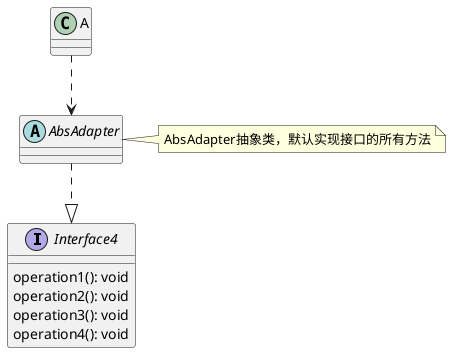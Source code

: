 @startuml

interface Interface4
Interface4 : operation1(): void
Interface4 : operation2(): void
Interface4 : operation3(): void
Interface4 : operation4(): void

abstract class AbsAdapter

AbsAdapter ..|> Interface4
note right: AbsAdapter抽象类，默认实现接口的所有方法

class A

A ..> AbsAdapter

@enduml